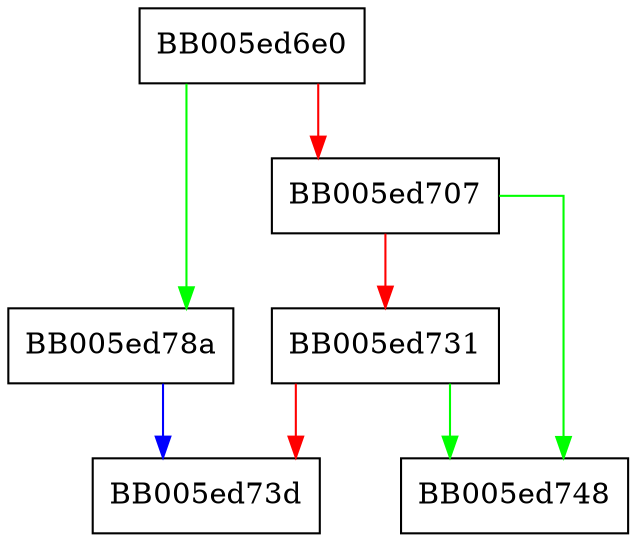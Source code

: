 digraph create_global_tevent_register_ossl_ {
  node [shape="box"];
  graph [splines=ortho];
  BB005ed6e0 -> BB005ed78a [color="green"];
  BB005ed6e0 -> BB005ed707 [color="red"];
  BB005ed707 -> BB005ed748 [color="green"];
  BB005ed707 -> BB005ed731 [color="red"];
  BB005ed731 -> BB005ed748 [color="green"];
  BB005ed731 -> BB005ed73d [color="red"];
  BB005ed78a -> BB005ed73d [color="blue"];
}